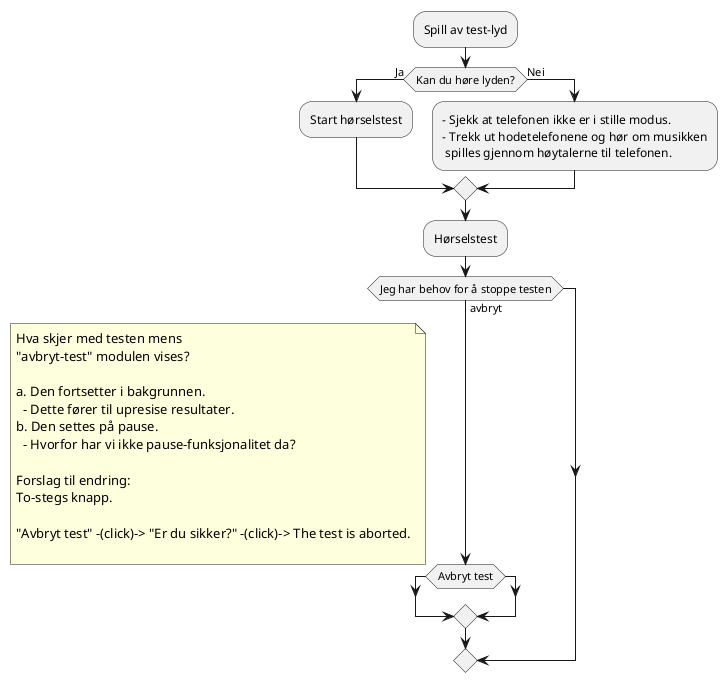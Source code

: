 @startuml

:Spill av test-lyd;

if (Kan du høre lyden?) then (Ja)
:Start hørselstest;
else (Nei)
:- Sjekk at telefonen ikke er i stille modus.\n- Trekk ut hodetelefonene og hør om musikken\n spilles gjennom høytalerne til telefonen.;
endif
:Hørselstest;
if(Jeg har behov for å stoppe testen) then (avbryt)
if(Avbryt test)
else

endif
note
Hva skjer med testen mens
"avbryt-test" modulen vises?

a. Den fortsetter i bakgrunnen.
  - Dette fører til upresise resultater.
b. Den settes på pause.
  - Hvorfor har vi ikke pause-funksjonalitet da?

Forslag til endring:
To-stegs knapp.

"Avbryt test" -(click)-> "Er du sikker?" -(click)-> The test is aborted.

endnote
@enduml

